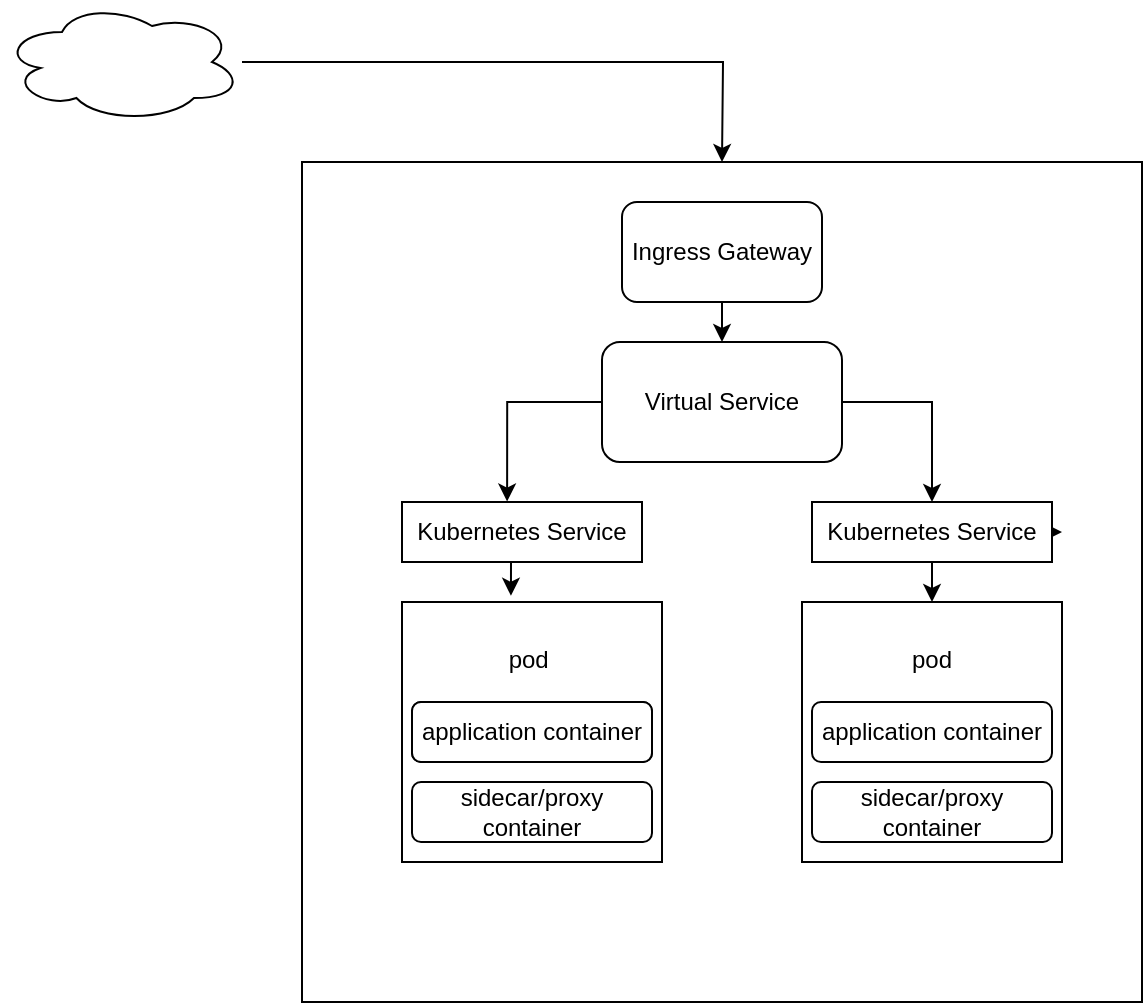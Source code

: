 <mxfile version="23.1.5" type="github">
  <diagram name="Page-1" id="jCPSM0DOkxRQojgGk1aC">
    <mxGraphModel dx="1235" dy="614" grid="1" gridSize="10" guides="1" tooltips="1" connect="1" arrows="1" fold="1" page="1" pageScale="1" pageWidth="850" pageHeight="1100" math="0" shadow="0">
      <root>
        <mxCell id="0" />
        <mxCell id="1" parent="0" />
        <mxCell id="IgsojkHXUBJstJsHM53G-2" style="edgeStyle=orthogonalEdgeStyle;rounded=0;orthogonalLoop=1;jettySize=auto;html=1;" edge="1" parent="1" source="IgsojkHXUBJstJsHM53G-1">
          <mxGeometry relative="1" as="geometry">
            <mxPoint x="400" y="100" as="targetPoint" />
          </mxGeometry>
        </mxCell>
        <mxCell id="IgsojkHXUBJstJsHM53G-1" value="" style="ellipse;shape=cloud;whiteSpace=wrap;html=1;" vertex="1" parent="1">
          <mxGeometry x="40" y="20" width="120" height="60" as="geometry" />
        </mxCell>
        <mxCell id="IgsojkHXUBJstJsHM53G-4" value="" style="whiteSpace=wrap;html=1;aspect=fixed;" vertex="1" parent="1">
          <mxGeometry x="190" y="100" width="420" height="420" as="geometry" />
        </mxCell>
        <mxCell id="IgsojkHXUBJstJsHM53G-5" value="" style="rounded=1;whiteSpace=wrap;html=1;strokeColor=#FFFFFF;" vertex="1" parent="1">
          <mxGeometry x="350" y="110" width="100" height="50" as="geometry" />
        </mxCell>
        <mxCell id="IgsojkHXUBJstJsHM53G-28" style="edgeStyle=none;rounded=0;orthogonalLoop=1;jettySize=auto;html=1;exitX=0.5;exitY=1;exitDx=0;exitDy=0;entryX=0.5;entryY=0;entryDx=0;entryDy=0;" edge="1" parent="1" source="IgsojkHXUBJstJsHM53G-6" target="IgsojkHXUBJstJsHM53G-11">
          <mxGeometry relative="1" as="geometry" />
        </mxCell>
        <mxCell id="IgsojkHXUBJstJsHM53G-6" value="Ingress Gateway" style="rounded=1;whiteSpace=wrap;html=1;" vertex="1" parent="1">
          <mxGeometry x="350" y="120" width="100" height="50" as="geometry" />
        </mxCell>
        <mxCell id="IgsojkHXUBJstJsHM53G-32" style="edgeStyle=orthogonalEdgeStyle;rounded=0;orthogonalLoop=1;jettySize=auto;html=1;exitX=1;exitY=0.5;exitDx=0;exitDy=0;" edge="1" parent="1" source="IgsojkHXUBJstJsHM53G-35">
          <mxGeometry relative="1" as="geometry">
            <mxPoint x="570" y="285" as="targetPoint" />
          </mxGeometry>
        </mxCell>
        <mxCell id="IgsojkHXUBJstJsHM53G-11" value="Virtual Service" style="rounded=1;whiteSpace=wrap;html=1;" vertex="1" parent="1">
          <mxGeometry x="340" y="190" width="120" height="60" as="geometry" />
        </mxCell>
        <mxCell id="IgsojkHXUBJstJsHM53G-12" value="pod&amp;nbsp;&lt;br&gt;&lt;br&gt;&lt;br&gt;&lt;br&gt;&lt;br&gt;&lt;div&gt;&lt;br/&gt;&lt;/div&gt;" style="whiteSpace=wrap;html=1;aspect=fixed;" vertex="1" parent="1">
          <mxGeometry x="240" y="320" width="130" height="130" as="geometry" />
        </mxCell>
        <mxCell id="IgsojkHXUBJstJsHM53G-13" value="pod&lt;br&gt;&lt;br&gt;&lt;br&gt;&lt;br&gt;&lt;br&gt;&lt;div&gt;&lt;br/&gt;&lt;/div&gt;" style="whiteSpace=wrap;html=1;aspect=fixed;" vertex="1" parent="1">
          <mxGeometry x="440" y="320" width="130" height="130" as="geometry" />
        </mxCell>
        <mxCell id="IgsojkHXUBJstJsHM53G-14" value="application container" style="rounded=1;whiteSpace=wrap;html=1;" vertex="1" parent="1">
          <mxGeometry x="245" y="370" width="120" height="30" as="geometry" />
        </mxCell>
        <mxCell id="IgsojkHXUBJstJsHM53G-15" value="application container" style="rounded=1;whiteSpace=wrap;html=1;" vertex="1" parent="1">
          <mxGeometry x="245" y="370" width="120" height="30" as="geometry" />
        </mxCell>
        <mxCell id="IgsojkHXUBJstJsHM53G-16" value="sidecar/proxy container" style="rounded=1;whiteSpace=wrap;html=1;" vertex="1" parent="1">
          <mxGeometry x="245" y="410" width="120" height="30" as="geometry" />
        </mxCell>
        <mxCell id="IgsojkHXUBJstJsHM53G-19" value="application container" style="rounded=1;whiteSpace=wrap;html=1;" vertex="1" parent="1">
          <mxGeometry x="445" y="370" width="120" height="30" as="geometry" />
        </mxCell>
        <mxCell id="IgsojkHXUBJstJsHM53G-20" value="sidecar/proxy container" style="rounded=1;whiteSpace=wrap;html=1;" vertex="1" parent="1">
          <mxGeometry x="445" y="410" width="120" height="30" as="geometry" />
        </mxCell>
        <mxCell id="IgsojkHXUBJstJsHM53G-31" style="edgeStyle=orthogonalEdgeStyle;rounded=0;orthogonalLoop=1;jettySize=auto;html=1;exitX=0;exitY=0.5;exitDx=0;exitDy=0;entryX=0.438;entryY=-0.008;entryDx=0;entryDy=0;entryPerimeter=0;" edge="1" parent="1" source="IgsojkHXUBJstJsHM53G-11" target="IgsojkHXUBJstJsHM53G-33">
          <mxGeometry relative="1" as="geometry" />
        </mxCell>
        <mxCell id="IgsojkHXUBJstJsHM53G-33" value="Kubernetes Service" style="rounded=0;whiteSpace=wrap;html=1;" vertex="1" parent="1">
          <mxGeometry x="240" y="270" width="120" height="30" as="geometry" />
        </mxCell>
        <mxCell id="IgsojkHXUBJstJsHM53G-34" style="edgeStyle=orthogonalEdgeStyle;rounded=0;orthogonalLoop=1;jettySize=auto;html=1;exitX=0.5;exitY=1;exitDx=0;exitDy=0;entryX=0.419;entryY=-0.024;entryDx=0;entryDy=0;entryPerimeter=0;" edge="1" parent="1" source="IgsojkHXUBJstJsHM53G-33" target="IgsojkHXUBJstJsHM53G-12">
          <mxGeometry relative="1" as="geometry" />
        </mxCell>
        <mxCell id="IgsojkHXUBJstJsHM53G-37" value="" style="edgeStyle=orthogonalEdgeStyle;rounded=0;orthogonalLoop=1;jettySize=auto;html=1;exitX=1;exitY=0.5;exitDx=0;exitDy=0;entryX=0.5;entryY=0;entryDx=0;entryDy=0;" edge="1" parent="1" source="IgsojkHXUBJstJsHM53G-11" target="IgsojkHXUBJstJsHM53G-35">
          <mxGeometry relative="1" as="geometry">
            <mxPoint x="460" y="220" as="sourcePoint" />
            <mxPoint x="505" y="320" as="targetPoint" />
          </mxGeometry>
        </mxCell>
        <mxCell id="IgsojkHXUBJstJsHM53G-38" style="edgeStyle=orthogonalEdgeStyle;rounded=0;orthogonalLoop=1;jettySize=auto;html=1;exitX=0.5;exitY=1;exitDx=0;exitDy=0;entryX=0.5;entryY=0;entryDx=0;entryDy=0;" edge="1" parent="1" source="IgsojkHXUBJstJsHM53G-35" target="IgsojkHXUBJstJsHM53G-13">
          <mxGeometry relative="1" as="geometry" />
        </mxCell>
        <mxCell id="IgsojkHXUBJstJsHM53G-35" value="Kubernetes Service" style="rounded=0;whiteSpace=wrap;html=1;" vertex="1" parent="1">
          <mxGeometry x="445" y="270" width="120" height="30" as="geometry" />
        </mxCell>
      </root>
    </mxGraphModel>
  </diagram>
</mxfile>
